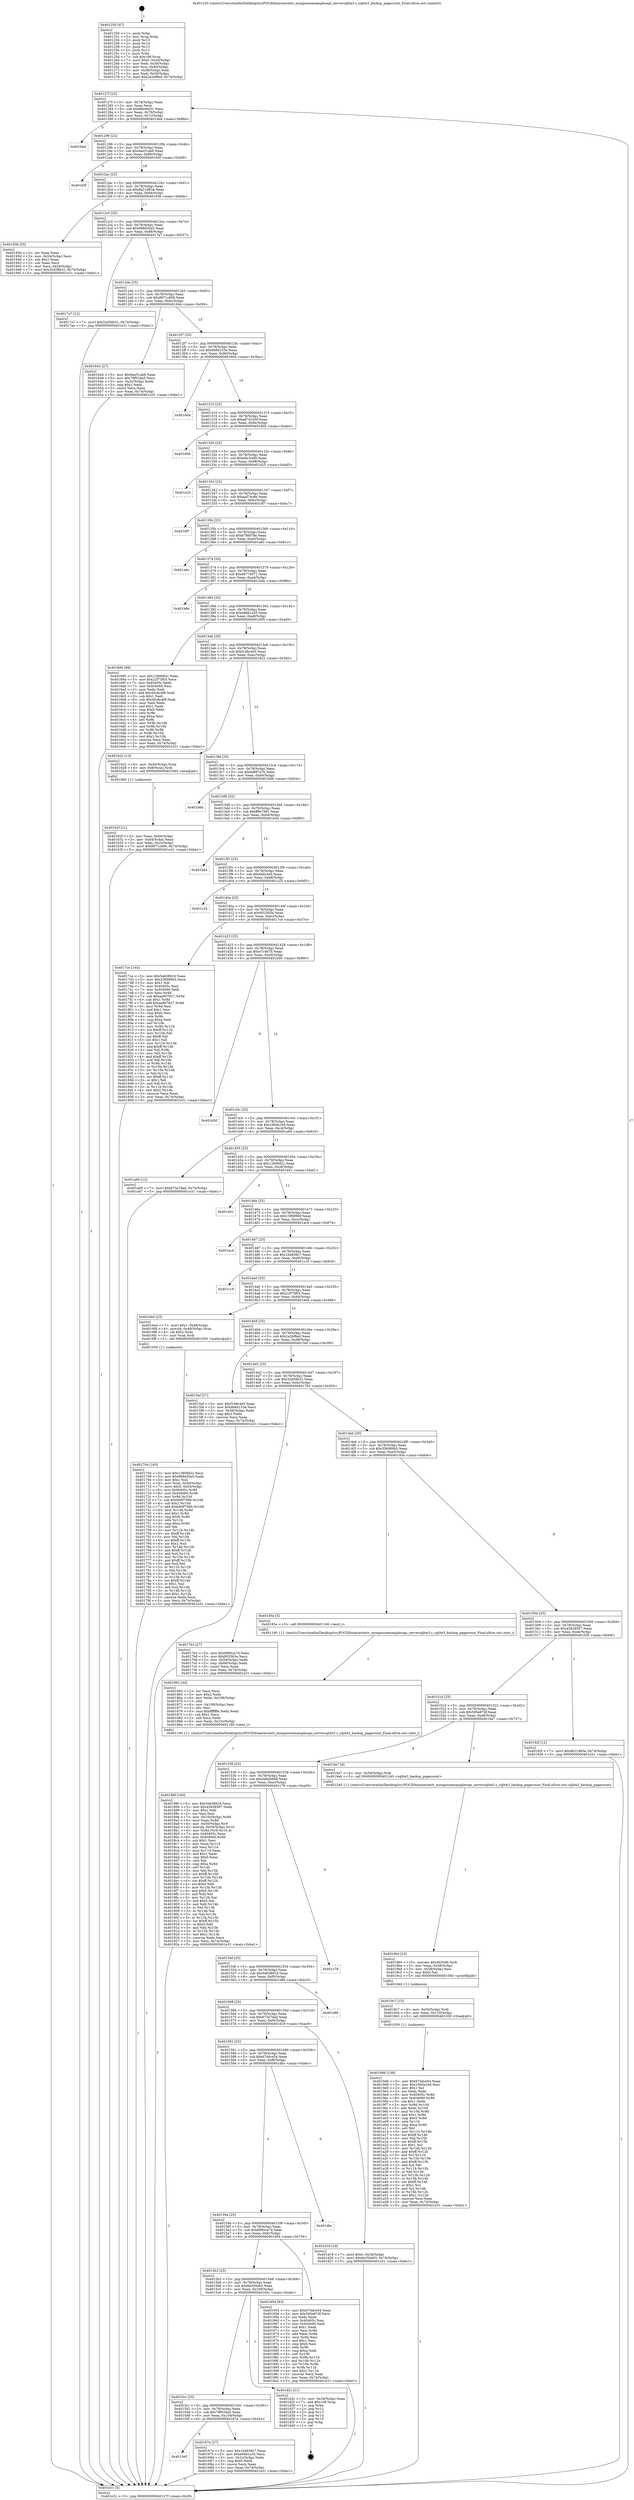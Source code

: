 digraph "0x401250" {
  label = "0x401250 (/mnt/c/Users/mathe/Desktop/tcc/POCII/binaries/extr_mongooseexamplesapi_serversqlite3.c_sqlite3_backup_pagecount_Final-ollvm.out::main(0))"
  labelloc = "t"
  node[shape=record]

  Entry [label="",width=0.3,height=0.3,shape=circle,fillcolor=black,style=filled]
  "0x40127f" [label="{
     0x40127f [23]\l
     | [instrs]\l
     &nbsp;&nbsp;0x40127f \<+3\>: mov -0x74(%rbp),%eax\l
     &nbsp;&nbsp;0x401282 \<+2\>: mov %eax,%ecx\l
     &nbsp;&nbsp;0x401284 \<+6\>: sub $0x86e9ef31,%ecx\l
     &nbsp;&nbsp;0x40128a \<+3\>: mov %eax,-0x78(%rbp)\l
     &nbsp;&nbsp;0x40128d \<+3\>: mov %ecx,-0x7c(%rbp)\l
     &nbsp;&nbsp;0x401290 \<+6\>: je 0000000000401bbd \<main+0x96d\>\l
  }"]
  "0x401bbd" [label="{
     0x401bbd\l
  }", style=dashed]
  "0x401296" [label="{
     0x401296 [22]\l
     | [instrs]\l
     &nbsp;&nbsp;0x401296 \<+5\>: jmp 000000000040129b \<main+0x4b\>\l
     &nbsp;&nbsp;0x40129b \<+3\>: mov -0x78(%rbp),%eax\l
     &nbsp;&nbsp;0x40129e \<+5\>: sub $0x8ae51ab6,%eax\l
     &nbsp;&nbsp;0x4012a3 \<+3\>: mov %eax,-0x80(%rbp)\l
     &nbsp;&nbsp;0x4012a6 \<+6\>: je 000000000040165f \<main+0x40f\>\l
  }"]
  Exit [label="",width=0.3,height=0.3,shape=circle,fillcolor=black,style=filled,peripheries=2]
  "0x40165f" [label="{
     0x40165f\l
  }", style=dashed]
  "0x4012ac" [label="{
     0x4012ac [25]\l
     | [instrs]\l
     &nbsp;&nbsp;0x4012ac \<+5\>: jmp 00000000004012b1 \<main+0x61\>\l
     &nbsp;&nbsp;0x4012b1 \<+3\>: mov -0x78(%rbp),%eax\l
     &nbsp;&nbsp;0x4012b4 \<+5\>: sub $0x8b21883a,%eax\l
     &nbsp;&nbsp;0x4012b9 \<+6\>: mov %eax,-0x84(%rbp)\l
     &nbsp;&nbsp;0x4012bf \<+6\>: je 000000000040193b \<main+0x6eb\>\l
  }"]
  "0x4019d6" [label="{
     0x4019d6 [138]\l
     | [instrs]\l
     &nbsp;&nbsp;0x4019d6 \<+5\>: mov $0x67ddce54,%eax\l
     &nbsp;&nbsp;0x4019db \<+5\>: mov $0x10b0a1b9,%esi\l
     &nbsp;&nbsp;0x4019e0 \<+2\>: mov $0x1,%cl\l
     &nbsp;&nbsp;0x4019e2 \<+2\>: xor %edx,%edx\l
     &nbsp;&nbsp;0x4019e4 \<+8\>: mov 0x40405c,%r8d\l
     &nbsp;&nbsp;0x4019ec \<+8\>: mov 0x404060,%r9d\l
     &nbsp;&nbsp;0x4019f4 \<+3\>: sub $0x1,%edx\l
     &nbsp;&nbsp;0x4019f7 \<+3\>: mov %r8d,%r10d\l
     &nbsp;&nbsp;0x4019fa \<+3\>: add %edx,%r10d\l
     &nbsp;&nbsp;0x4019fd \<+4\>: imul %r10d,%r8d\l
     &nbsp;&nbsp;0x401a01 \<+4\>: and $0x1,%r8d\l
     &nbsp;&nbsp;0x401a05 \<+4\>: cmp $0x0,%r8d\l
     &nbsp;&nbsp;0x401a09 \<+4\>: sete %r11b\l
     &nbsp;&nbsp;0x401a0d \<+4\>: cmp $0xa,%r9d\l
     &nbsp;&nbsp;0x401a11 \<+3\>: setl %bl\l
     &nbsp;&nbsp;0x401a14 \<+3\>: mov %r11b,%r14b\l
     &nbsp;&nbsp;0x401a17 \<+4\>: xor $0xff,%r14b\l
     &nbsp;&nbsp;0x401a1b \<+3\>: mov %bl,%r15b\l
     &nbsp;&nbsp;0x401a1e \<+4\>: xor $0xff,%r15b\l
     &nbsp;&nbsp;0x401a22 \<+3\>: xor $0x1,%cl\l
     &nbsp;&nbsp;0x401a25 \<+3\>: mov %r14b,%r12b\l
     &nbsp;&nbsp;0x401a28 \<+4\>: and $0xff,%r12b\l
     &nbsp;&nbsp;0x401a2c \<+3\>: and %cl,%r11b\l
     &nbsp;&nbsp;0x401a2f \<+3\>: mov %r15b,%r13b\l
     &nbsp;&nbsp;0x401a32 \<+4\>: and $0xff,%r13b\l
     &nbsp;&nbsp;0x401a36 \<+2\>: and %cl,%bl\l
     &nbsp;&nbsp;0x401a38 \<+3\>: or %r11b,%r12b\l
     &nbsp;&nbsp;0x401a3b \<+3\>: or %bl,%r13b\l
     &nbsp;&nbsp;0x401a3e \<+3\>: xor %r13b,%r12b\l
     &nbsp;&nbsp;0x401a41 \<+3\>: or %r15b,%r14b\l
     &nbsp;&nbsp;0x401a44 \<+4\>: xor $0xff,%r14b\l
     &nbsp;&nbsp;0x401a48 \<+3\>: or $0x1,%cl\l
     &nbsp;&nbsp;0x401a4b \<+3\>: and %cl,%r14b\l
     &nbsp;&nbsp;0x401a4e \<+3\>: or %r14b,%r12b\l
     &nbsp;&nbsp;0x401a51 \<+4\>: test $0x1,%r12b\l
     &nbsp;&nbsp;0x401a55 \<+3\>: cmovne %esi,%eax\l
     &nbsp;&nbsp;0x401a58 \<+3\>: mov %eax,-0x74(%rbp)\l
     &nbsp;&nbsp;0x401a5b \<+5\>: jmp 0000000000401e31 \<main+0xbe1\>\l
  }"]
  "0x40193b" [label="{
     0x40193b [25]\l
     | [instrs]\l
     &nbsp;&nbsp;0x40193b \<+2\>: xor %eax,%eax\l
     &nbsp;&nbsp;0x40193d \<+3\>: mov -0x54(%rbp),%ecx\l
     &nbsp;&nbsp;0x401940 \<+3\>: sub $0x1,%eax\l
     &nbsp;&nbsp;0x401943 \<+2\>: sub %eax,%ecx\l
     &nbsp;&nbsp;0x401945 \<+3\>: mov %ecx,-0x54(%rbp)\l
     &nbsp;&nbsp;0x401948 \<+7\>: movl $0x32d58b31,-0x74(%rbp)\l
     &nbsp;&nbsp;0x40194f \<+5\>: jmp 0000000000401e31 \<main+0xbe1\>\l
  }"]
  "0x4012c5" [label="{
     0x4012c5 [25]\l
     | [instrs]\l
     &nbsp;&nbsp;0x4012c5 \<+5\>: jmp 00000000004012ca \<main+0x7a\>\l
     &nbsp;&nbsp;0x4012ca \<+3\>: mov -0x78(%rbp),%eax\l
     &nbsp;&nbsp;0x4012cd \<+5\>: sub $0x968d30a5,%eax\l
     &nbsp;&nbsp;0x4012d2 \<+6\>: mov %eax,-0x88(%rbp)\l
     &nbsp;&nbsp;0x4012d8 \<+6\>: je 00000000004017a7 \<main+0x557\>\l
  }"]
  "0x4019c7" [label="{
     0x4019c7 [15]\l
     | [instrs]\l
     &nbsp;&nbsp;0x4019c7 \<+4\>: mov -0x50(%rbp),%rdi\l
     &nbsp;&nbsp;0x4019cb \<+6\>: mov %eax,-0x110(%rbp)\l
     &nbsp;&nbsp;0x4019d1 \<+5\>: call 0000000000401030 \<free@plt\>\l
     | [calls]\l
     &nbsp;&nbsp;0x401030 \{1\} (unknown)\l
  }"]
  "0x4017a7" [label="{
     0x4017a7 [12]\l
     | [instrs]\l
     &nbsp;&nbsp;0x4017a7 \<+7\>: movl $0x32d58b31,-0x74(%rbp)\l
     &nbsp;&nbsp;0x4017ae \<+5\>: jmp 0000000000401e31 \<main+0xbe1\>\l
  }"]
  "0x4012de" [label="{
     0x4012de [25]\l
     | [instrs]\l
     &nbsp;&nbsp;0x4012de \<+5\>: jmp 00000000004012e3 \<main+0x93\>\l
     &nbsp;&nbsp;0x4012e3 \<+3\>: mov -0x78(%rbp),%eax\l
     &nbsp;&nbsp;0x4012e6 \<+5\>: sub $0x9971c606,%eax\l
     &nbsp;&nbsp;0x4012eb \<+6\>: mov %eax,-0x8c(%rbp)\l
     &nbsp;&nbsp;0x4012f1 \<+6\>: je 0000000000401644 \<main+0x3f4\>\l
  }"]
  "0x4019b0" [label="{
     0x4019b0 [23]\l
     | [instrs]\l
     &nbsp;&nbsp;0x4019b0 \<+10\>: movabs $0x4020d6,%rdi\l
     &nbsp;&nbsp;0x4019ba \<+3\>: mov %eax,-0x58(%rbp)\l
     &nbsp;&nbsp;0x4019bd \<+3\>: mov -0x58(%rbp),%esi\l
     &nbsp;&nbsp;0x4019c0 \<+2\>: mov $0x0,%al\l
     &nbsp;&nbsp;0x4019c2 \<+5\>: call 0000000000401040 \<printf@plt\>\l
     | [calls]\l
     &nbsp;&nbsp;0x401040 \{1\} (unknown)\l
  }"]
  "0x401644" [label="{
     0x401644 [27]\l
     | [instrs]\l
     &nbsp;&nbsp;0x401644 \<+5\>: mov $0x8ae51ab6,%eax\l
     &nbsp;&nbsp;0x401649 \<+5\>: mov $0x78f034a5,%ecx\l
     &nbsp;&nbsp;0x40164e \<+3\>: mov -0x2c(%rbp),%edx\l
     &nbsp;&nbsp;0x401651 \<+3\>: cmp $0x1,%edx\l
     &nbsp;&nbsp;0x401654 \<+3\>: cmovl %ecx,%eax\l
     &nbsp;&nbsp;0x401657 \<+3\>: mov %eax,-0x74(%rbp)\l
     &nbsp;&nbsp;0x40165a \<+5\>: jmp 0000000000401e31 \<main+0xbe1\>\l
  }"]
  "0x4012f7" [label="{
     0x4012f7 [25]\l
     | [instrs]\l
     &nbsp;&nbsp;0x4012f7 \<+5\>: jmp 00000000004012fc \<main+0xac\>\l
     &nbsp;&nbsp;0x4012fc \<+3\>: mov -0x78(%rbp),%eax\l
     &nbsp;&nbsp;0x4012ff \<+5\>: sub $0x9b6d153e,%eax\l
     &nbsp;&nbsp;0x401304 \<+6\>: mov %eax,-0x90(%rbp)\l
     &nbsp;&nbsp;0x40130a \<+6\>: je 000000000040160a \<main+0x3ba\>\l
  }"]
  "0x40188f" [label="{
     0x40188f [160]\l
     | [instrs]\l
     &nbsp;&nbsp;0x40188f \<+5\>: mov $0x5e638916,%ecx\l
     &nbsp;&nbsp;0x401894 \<+5\>: mov $0x45828597,%edx\l
     &nbsp;&nbsp;0x401899 \<+3\>: mov $0x1,%dil\l
     &nbsp;&nbsp;0x40189c \<+2\>: xor %esi,%esi\l
     &nbsp;&nbsp;0x40189e \<+7\>: mov -0x10c(%rbp),%r8d\l
     &nbsp;&nbsp;0x4018a5 \<+4\>: imul %eax,%r8d\l
     &nbsp;&nbsp;0x4018a9 \<+4\>: mov -0x50(%rbp),%r9\l
     &nbsp;&nbsp;0x4018ad \<+4\>: movslq -0x54(%rbp),%r10\l
     &nbsp;&nbsp;0x4018b1 \<+4\>: mov %r8d,(%r9,%r10,4)\l
     &nbsp;&nbsp;0x4018b5 \<+7\>: mov 0x40405c,%eax\l
     &nbsp;&nbsp;0x4018bc \<+8\>: mov 0x404060,%r8d\l
     &nbsp;&nbsp;0x4018c4 \<+3\>: sub $0x1,%esi\l
     &nbsp;&nbsp;0x4018c7 \<+3\>: mov %eax,%r11d\l
     &nbsp;&nbsp;0x4018ca \<+3\>: add %esi,%r11d\l
     &nbsp;&nbsp;0x4018cd \<+4\>: imul %r11d,%eax\l
     &nbsp;&nbsp;0x4018d1 \<+3\>: and $0x1,%eax\l
     &nbsp;&nbsp;0x4018d4 \<+3\>: cmp $0x0,%eax\l
     &nbsp;&nbsp;0x4018d7 \<+3\>: sete %bl\l
     &nbsp;&nbsp;0x4018da \<+4\>: cmp $0xa,%r8d\l
     &nbsp;&nbsp;0x4018de \<+4\>: setl %r14b\l
     &nbsp;&nbsp;0x4018e2 \<+3\>: mov %bl,%r15b\l
     &nbsp;&nbsp;0x4018e5 \<+4\>: xor $0xff,%r15b\l
     &nbsp;&nbsp;0x4018e9 \<+3\>: mov %r14b,%r12b\l
     &nbsp;&nbsp;0x4018ec \<+4\>: xor $0xff,%r12b\l
     &nbsp;&nbsp;0x4018f0 \<+4\>: xor $0x0,%dil\l
     &nbsp;&nbsp;0x4018f4 \<+3\>: mov %r15b,%r13b\l
     &nbsp;&nbsp;0x4018f7 \<+4\>: and $0x0,%r13b\l
     &nbsp;&nbsp;0x4018fb \<+3\>: and %dil,%bl\l
     &nbsp;&nbsp;0x4018fe \<+3\>: mov %r12b,%al\l
     &nbsp;&nbsp;0x401901 \<+2\>: and $0x0,%al\l
     &nbsp;&nbsp;0x401903 \<+3\>: and %dil,%r14b\l
     &nbsp;&nbsp;0x401906 \<+3\>: or %bl,%r13b\l
     &nbsp;&nbsp;0x401909 \<+3\>: or %r14b,%al\l
     &nbsp;&nbsp;0x40190c \<+3\>: xor %al,%r13b\l
     &nbsp;&nbsp;0x40190f \<+3\>: or %r12b,%r15b\l
     &nbsp;&nbsp;0x401912 \<+4\>: xor $0xff,%r15b\l
     &nbsp;&nbsp;0x401916 \<+4\>: or $0x0,%dil\l
     &nbsp;&nbsp;0x40191a \<+3\>: and %dil,%r15b\l
     &nbsp;&nbsp;0x40191d \<+3\>: or %r15b,%r13b\l
     &nbsp;&nbsp;0x401920 \<+4\>: test $0x1,%r13b\l
     &nbsp;&nbsp;0x401924 \<+3\>: cmovne %edx,%ecx\l
     &nbsp;&nbsp;0x401927 \<+3\>: mov %ecx,-0x74(%rbp)\l
     &nbsp;&nbsp;0x40192a \<+5\>: jmp 0000000000401e31 \<main+0xbe1\>\l
  }"]
  "0x40160a" [label="{
     0x40160a\l
  }", style=dashed]
  "0x401310" [label="{
     0x401310 [25]\l
     | [instrs]\l
     &nbsp;&nbsp;0x401310 \<+5\>: jmp 0000000000401315 \<main+0xc5\>\l
     &nbsp;&nbsp;0x401315 \<+3\>: mov -0x78(%rbp),%eax\l
     &nbsp;&nbsp;0x401318 \<+5\>: sub $0xa67d1b0f,%eax\l
     &nbsp;&nbsp;0x40131d \<+6\>: mov %eax,-0x94(%rbp)\l
     &nbsp;&nbsp;0x401323 \<+6\>: je 0000000000401d0d \<main+0xabd\>\l
  }"]
  "0x401863" [label="{
     0x401863 [44]\l
     | [instrs]\l
     &nbsp;&nbsp;0x401863 \<+2\>: xor %ecx,%ecx\l
     &nbsp;&nbsp;0x401865 \<+5\>: mov $0x2,%edx\l
     &nbsp;&nbsp;0x40186a \<+6\>: mov %edx,-0x108(%rbp)\l
     &nbsp;&nbsp;0x401870 \<+1\>: cltd\l
     &nbsp;&nbsp;0x401871 \<+6\>: mov -0x108(%rbp),%esi\l
     &nbsp;&nbsp;0x401877 \<+2\>: idiv %esi\l
     &nbsp;&nbsp;0x401879 \<+6\>: imul $0xfffffffe,%edx,%edx\l
     &nbsp;&nbsp;0x40187f \<+3\>: sub $0x1,%ecx\l
     &nbsp;&nbsp;0x401882 \<+2\>: sub %ecx,%edx\l
     &nbsp;&nbsp;0x401884 \<+6\>: mov %edx,-0x10c(%rbp)\l
     &nbsp;&nbsp;0x40188a \<+5\>: call 0000000000401160 \<next_i\>\l
     | [calls]\l
     &nbsp;&nbsp;0x401160 \{1\} (/mnt/c/Users/mathe/Desktop/tcc/POCII/binaries/extr_mongooseexamplesapi_serversqlite3.c_sqlite3_backup_pagecount_Final-ollvm.out::next_i)\l
  }"]
  "0x401d0d" [label="{
     0x401d0d\l
  }", style=dashed]
  "0x401329" [label="{
     0x401329 [25]\l
     | [instrs]\l
     &nbsp;&nbsp;0x401329 \<+5\>: jmp 000000000040132e \<main+0xde\>\l
     &nbsp;&nbsp;0x40132e \<+3\>: mov -0x78(%rbp),%eax\l
     &nbsp;&nbsp;0x401331 \<+5\>: sub $0xa9c3cef6,%eax\l
     &nbsp;&nbsp;0x401336 \<+6\>: mov %eax,-0x98(%rbp)\l
     &nbsp;&nbsp;0x40133c \<+6\>: je 0000000000401e25 \<main+0xbd5\>\l
  }"]
  "0x401704" [label="{
     0x401704 [163]\l
     | [instrs]\l
     &nbsp;&nbsp;0x401704 \<+5\>: mov $0x1280682c,%ecx\l
     &nbsp;&nbsp;0x401709 \<+5\>: mov $0x968d30a5,%edx\l
     &nbsp;&nbsp;0x40170e \<+3\>: mov $0x1,%sil\l
     &nbsp;&nbsp;0x401711 \<+4\>: mov %rax,-0x50(%rbp)\l
     &nbsp;&nbsp;0x401715 \<+7\>: movl $0x0,-0x54(%rbp)\l
     &nbsp;&nbsp;0x40171c \<+8\>: mov 0x40405c,%r8d\l
     &nbsp;&nbsp;0x401724 \<+8\>: mov 0x404060,%r9d\l
     &nbsp;&nbsp;0x40172c \<+3\>: mov %r8d,%r10d\l
     &nbsp;&nbsp;0x40172f \<+7\>: sub $0xb80f7589,%r10d\l
     &nbsp;&nbsp;0x401736 \<+4\>: sub $0x1,%r10d\l
     &nbsp;&nbsp;0x40173a \<+7\>: add $0xb80f7589,%r10d\l
     &nbsp;&nbsp;0x401741 \<+4\>: imul %r10d,%r8d\l
     &nbsp;&nbsp;0x401745 \<+4\>: and $0x1,%r8d\l
     &nbsp;&nbsp;0x401749 \<+4\>: cmp $0x0,%r8d\l
     &nbsp;&nbsp;0x40174d \<+4\>: sete %r11b\l
     &nbsp;&nbsp;0x401751 \<+4\>: cmp $0xa,%r9d\l
     &nbsp;&nbsp;0x401755 \<+3\>: setl %bl\l
     &nbsp;&nbsp;0x401758 \<+3\>: mov %r11b,%r14b\l
     &nbsp;&nbsp;0x40175b \<+4\>: xor $0xff,%r14b\l
     &nbsp;&nbsp;0x40175f \<+3\>: mov %bl,%r15b\l
     &nbsp;&nbsp;0x401762 \<+4\>: xor $0xff,%r15b\l
     &nbsp;&nbsp;0x401766 \<+4\>: xor $0x1,%sil\l
     &nbsp;&nbsp;0x40176a \<+3\>: mov %r14b,%r12b\l
     &nbsp;&nbsp;0x40176d \<+4\>: and $0xff,%r12b\l
     &nbsp;&nbsp;0x401771 \<+3\>: and %sil,%r11b\l
     &nbsp;&nbsp;0x401774 \<+3\>: mov %r15b,%r13b\l
     &nbsp;&nbsp;0x401777 \<+4\>: and $0xff,%r13b\l
     &nbsp;&nbsp;0x40177b \<+3\>: and %sil,%bl\l
     &nbsp;&nbsp;0x40177e \<+3\>: or %r11b,%r12b\l
     &nbsp;&nbsp;0x401781 \<+3\>: or %bl,%r13b\l
     &nbsp;&nbsp;0x401784 \<+3\>: xor %r13b,%r12b\l
     &nbsp;&nbsp;0x401787 \<+3\>: or %r15b,%r14b\l
     &nbsp;&nbsp;0x40178a \<+4\>: xor $0xff,%r14b\l
     &nbsp;&nbsp;0x40178e \<+4\>: or $0x1,%sil\l
     &nbsp;&nbsp;0x401792 \<+3\>: and %sil,%r14b\l
     &nbsp;&nbsp;0x401795 \<+3\>: or %r14b,%r12b\l
     &nbsp;&nbsp;0x401798 \<+4\>: test $0x1,%r12b\l
     &nbsp;&nbsp;0x40179c \<+3\>: cmovne %edx,%ecx\l
     &nbsp;&nbsp;0x40179f \<+3\>: mov %ecx,-0x74(%rbp)\l
     &nbsp;&nbsp;0x4017a2 \<+5\>: jmp 0000000000401e31 \<main+0xbe1\>\l
  }"]
  "0x401e25" [label="{
     0x401e25\l
  }", style=dashed]
  "0x401342" [label="{
     0x401342 [25]\l
     | [instrs]\l
     &nbsp;&nbsp;0x401342 \<+5\>: jmp 0000000000401347 \<main+0xf7\>\l
     &nbsp;&nbsp;0x401347 \<+3\>: mov -0x78(%rbp),%eax\l
     &nbsp;&nbsp;0x40134a \<+5\>: sub $0xaaf74c8e,%eax\l
     &nbsp;&nbsp;0x40134f \<+6\>: mov %eax,-0x9c(%rbp)\l
     &nbsp;&nbsp;0x401355 \<+6\>: je 0000000000401df7 \<main+0xba7\>\l
  }"]
  "0x4015e5" [label="{
     0x4015e5\l
  }", style=dashed]
  "0x401df7" [label="{
     0x401df7\l
  }", style=dashed]
  "0x40135b" [label="{
     0x40135b [25]\l
     | [instrs]\l
     &nbsp;&nbsp;0x40135b \<+5\>: jmp 0000000000401360 \<main+0x110\>\l
     &nbsp;&nbsp;0x401360 \<+3\>: mov -0x78(%rbp),%eax\l
     &nbsp;&nbsp;0x401363 \<+5\>: sub $0xb786f78e,%eax\l
     &nbsp;&nbsp;0x401368 \<+6\>: mov %eax,-0xa0(%rbp)\l
     &nbsp;&nbsp;0x40136e \<+6\>: je 0000000000401a6c \<main+0x81c\>\l
  }"]
  "0x40167a" [label="{
     0x40167a [27]\l
     | [instrs]\l
     &nbsp;&nbsp;0x40167a \<+5\>: mov $0x1b4839c7,%eax\l
     &nbsp;&nbsp;0x40167f \<+5\>: mov $0xe9d61a35,%ecx\l
     &nbsp;&nbsp;0x401684 \<+3\>: mov -0x2c(%rbp),%edx\l
     &nbsp;&nbsp;0x401687 \<+3\>: cmp $0x0,%edx\l
     &nbsp;&nbsp;0x40168a \<+3\>: cmove %ecx,%eax\l
     &nbsp;&nbsp;0x40168d \<+3\>: mov %eax,-0x74(%rbp)\l
     &nbsp;&nbsp;0x401690 \<+5\>: jmp 0000000000401e31 \<main+0xbe1\>\l
  }"]
  "0x401a6c" [label="{
     0x401a6c\l
  }", style=dashed]
  "0x401374" [label="{
     0x401374 [25]\l
     | [instrs]\l
     &nbsp;&nbsp;0x401374 \<+5\>: jmp 0000000000401379 \<main+0x129\>\l
     &nbsp;&nbsp;0x401379 \<+3\>: mov -0x78(%rbp),%eax\l
     &nbsp;&nbsp;0x40137c \<+5\>: sub $0xd6774071,%eax\l
     &nbsp;&nbsp;0x401381 \<+6\>: mov %eax,-0xa4(%rbp)\l
     &nbsp;&nbsp;0x401387 \<+6\>: je 0000000000401bde \<main+0x98e\>\l
  }"]
  "0x4015cc" [label="{
     0x4015cc [25]\l
     | [instrs]\l
     &nbsp;&nbsp;0x4015cc \<+5\>: jmp 00000000004015d1 \<main+0x381\>\l
     &nbsp;&nbsp;0x4015d1 \<+3\>: mov -0x78(%rbp),%eax\l
     &nbsp;&nbsp;0x4015d4 \<+5\>: sub $0x78f034a5,%eax\l
     &nbsp;&nbsp;0x4015d9 \<+6\>: mov %eax,-0x104(%rbp)\l
     &nbsp;&nbsp;0x4015df \<+6\>: je 000000000040167a \<main+0x42a\>\l
  }"]
  "0x401bde" [label="{
     0x401bde\l
  }", style=dashed]
  "0x40138d" [label="{
     0x40138d [25]\l
     | [instrs]\l
     &nbsp;&nbsp;0x40138d \<+5\>: jmp 0000000000401392 \<main+0x142\>\l
     &nbsp;&nbsp;0x401392 \<+3\>: mov -0x78(%rbp),%eax\l
     &nbsp;&nbsp;0x401395 \<+5\>: sub $0xe9d61a35,%eax\l
     &nbsp;&nbsp;0x40139a \<+6\>: mov %eax,-0xa8(%rbp)\l
     &nbsp;&nbsp;0x4013a0 \<+6\>: je 0000000000401695 \<main+0x445\>\l
  }"]
  "0x401d2c" [label="{
     0x401d2c [21]\l
     | [instrs]\l
     &nbsp;&nbsp;0x401d2c \<+3\>: mov -0x34(%rbp),%eax\l
     &nbsp;&nbsp;0x401d2f \<+7\>: add $0x108,%rsp\l
     &nbsp;&nbsp;0x401d36 \<+1\>: pop %rbx\l
     &nbsp;&nbsp;0x401d37 \<+2\>: pop %r12\l
     &nbsp;&nbsp;0x401d39 \<+2\>: pop %r13\l
     &nbsp;&nbsp;0x401d3b \<+2\>: pop %r14\l
     &nbsp;&nbsp;0x401d3d \<+2\>: pop %r15\l
     &nbsp;&nbsp;0x401d3f \<+1\>: pop %rbp\l
     &nbsp;&nbsp;0x401d40 \<+1\>: ret\l
  }"]
  "0x401695" [label="{
     0x401695 [88]\l
     | [instrs]\l
     &nbsp;&nbsp;0x401695 \<+5\>: mov $0x1280682c,%eax\l
     &nbsp;&nbsp;0x40169a \<+5\>: mov $0x22f75f03,%ecx\l
     &nbsp;&nbsp;0x40169f \<+7\>: mov 0x40405c,%edx\l
     &nbsp;&nbsp;0x4016a6 \<+7\>: mov 0x404060,%esi\l
     &nbsp;&nbsp;0x4016ad \<+2\>: mov %edx,%edi\l
     &nbsp;&nbsp;0x4016af \<+6\>: add $0x45c8c4f9,%edi\l
     &nbsp;&nbsp;0x4016b5 \<+3\>: sub $0x1,%edi\l
     &nbsp;&nbsp;0x4016b8 \<+6\>: sub $0x45c8c4f9,%edi\l
     &nbsp;&nbsp;0x4016be \<+3\>: imul %edi,%edx\l
     &nbsp;&nbsp;0x4016c1 \<+3\>: and $0x1,%edx\l
     &nbsp;&nbsp;0x4016c4 \<+3\>: cmp $0x0,%edx\l
     &nbsp;&nbsp;0x4016c7 \<+4\>: sete %r8b\l
     &nbsp;&nbsp;0x4016cb \<+3\>: cmp $0xa,%esi\l
     &nbsp;&nbsp;0x4016ce \<+4\>: setl %r9b\l
     &nbsp;&nbsp;0x4016d2 \<+3\>: mov %r8b,%r10b\l
     &nbsp;&nbsp;0x4016d5 \<+3\>: and %r9b,%r10b\l
     &nbsp;&nbsp;0x4016d8 \<+3\>: xor %r9b,%r8b\l
     &nbsp;&nbsp;0x4016db \<+3\>: or %r8b,%r10b\l
     &nbsp;&nbsp;0x4016de \<+4\>: test $0x1,%r10b\l
     &nbsp;&nbsp;0x4016e2 \<+3\>: cmovne %ecx,%eax\l
     &nbsp;&nbsp;0x4016e5 \<+3\>: mov %eax,-0x74(%rbp)\l
     &nbsp;&nbsp;0x4016e8 \<+5\>: jmp 0000000000401e31 \<main+0xbe1\>\l
  }"]
  "0x4013a6" [label="{
     0x4013a6 [25]\l
     | [instrs]\l
     &nbsp;&nbsp;0x4013a6 \<+5\>: jmp 00000000004013ab \<main+0x15b\>\l
     &nbsp;&nbsp;0x4013ab \<+3\>: mov -0x78(%rbp),%eax\l
     &nbsp;&nbsp;0x4013ae \<+5\>: sub $0xf148c4e5,%eax\l
     &nbsp;&nbsp;0x4013b3 \<+6\>: mov %eax,-0xac(%rbp)\l
     &nbsp;&nbsp;0x4013b9 \<+6\>: je 0000000000401622 \<main+0x3d2\>\l
  }"]
  "0x4015b3" [label="{
     0x4015b3 [25]\l
     | [instrs]\l
     &nbsp;&nbsp;0x4015b3 \<+5\>: jmp 00000000004015b8 \<main+0x368\>\l
     &nbsp;&nbsp;0x4015b8 \<+3\>: mov -0x78(%rbp),%eax\l
     &nbsp;&nbsp;0x4015bb \<+5\>: sub $0x6e350e63,%eax\l
     &nbsp;&nbsp;0x4015c0 \<+6\>: mov %eax,-0x100(%rbp)\l
     &nbsp;&nbsp;0x4015c6 \<+6\>: je 0000000000401d2c \<main+0xadc\>\l
  }"]
  "0x401622" [label="{
     0x401622 [13]\l
     | [instrs]\l
     &nbsp;&nbsp;0x401622 \<+4\>: mov -0x40(%rbp),%rax\l
     &nbsp;&nbsp;0x401626 \<+4\>: mov 0x8(%rax),%rdi\l
     &nbsp;&nbsp;0x40162a \<+5\>: call 0000000000401060 \<atoi@plt\>\l
     | [calls]\l
     &nbsp;&nbsp;0x401060 \{1\} (unknown)\l
  }"]
  "0x4013bf" [label="{
     0x4013bf [25]\l
     | [instrs]\l
     &nbsp;&nbsp;0x4013bf \<+5\>: jmp 00000000004013c4 \<main+0x174\>\l
     &nbsp;&nbsp;0x4013c4 \<+3\>: mov -0x78(%rbp),%eax\l
     &nbsp;&nbsp;0x4013c7 \<+5\>: sub $0xfa887a7b,%eax\l
     &nbsp;&nbsp;0x4013cc \<+6\>: mov %eax,-0xb0(%rbp)\l
     &nbsp;&nbsp;0x4013d2 \<+6\>: je 0000000000401b6b \<main+0x91b\>\l
  }"]
  "0x401954" [label="{
     0x401954 [83]\l
     | [instrs]\l
     &nbsp;&nbsp;0x401954 \<+5\>: mov $0x67ddce54,%eax\l
     &nbsp;&nbsp;0x401959 \<+5\>: mov $0x595e87df,%ecx\l
     &nbsp;&nbsp;0x40195e \<+2\>: xor %edx,%edx\l
     &nbsp;&nbsp;0x401960 \<+7\>: mov 0x40405c,%esi\l
     &nbsp;&nbsp;0x401967 \<+7\>: mov 0x404060,%edi\l
     &nbsp;&nbsp;0x40196e \<+3\>: sub $0x1,%edx\l
     &nbsp;&nbsp;0x401971 \<+3\>: mov %esi,%r8d\l
     &nbsp;&nbsp;0x401974 \<+3\>: add %edx,%r8d\l
     &nbsp;&nbsp;0x401977 \<+4\>: imul %r8d,%esi\l
     &nbsp;&nbsp;0x40197b \<+3\>: and $0x1,%esi\l
     &nbsp;&nbsp;0x40197e \<+3\>: cmp $0x0,%esi\l
     &nbsp;&nbsp;0x401981 \<+4\>: sete %r9b\l
     &nbsp;&nbsp;0x401985 \<+3\>: cmp $0xa,%edi\l
     &nbsp;&nbsp;0x401988 \<+4\>: setl %r10b\l
     &nbsp;&nbsp;0x40198c \<+3\>: mov %r9b,%r11b\l
     &nbsp;&nbsp;0x40198f \<+3\>: and %r10b,%r11b\l
     &nbsp;&nbsp;0x401992 \<+3\>: xor %r10b,%r9b\l
     &nbsp;&nbsp;0x401995 \<+3\>: or %r9b,%r11b\l
     &nbsp;&nbsp;0x401998 \<+4\>: test $0x1,%r11b\l
     &nbsp;&nbsp;0x40199c \<+3\>: cmovne %ecx,%eax\l
     &nbsp;&nbsp;0x40199f \<+3\>: mov %eax,-0x74(%rbp)\l
     &nbsp;&nbsp;0x4019a2 \<+5\>: jmp 0000000000401e31 \<main+0xbe1\>\l
  }"]
  "0x401b6b" [label="{
     0x401b6b\l
  }", style=dashed]
  "0x4013d8" [label="{
     0x4013d8 [25]\l
     | [instrs]\l
     &nbsp;&nbsp;0x4013d8 \<+5\>: jmp 00000000004013dd \<main+0x18d\>\l
     &nbsp;&nbsp;0x4013dd \<+3\>: mov -0x78(%rbp),%eax\l
     &nbsp;&nbsp;0x4013e0 \<+5\>: sub $0xff9e7991,%eax\l
     &nbsp;&nbsp;0x4013e5 \<+6\>: mov %eax,-0xb4(%rbp)\l
     &nbsp;&nbsp;0x4013eb \<+6\>: je 0000000000401b44 \<main+0x8f4\>\l
  }"]
  "0x40159a" [label="{
     0x40159a [25]\l
     | [instrs]\l
     &nbsp;&nbsp;0x40159a \<+5\>: jmp 000000000040159f \<main+0x34f\>\l
     &nbsp;&nbsp;0x40159f \<+3\>: mov -0x78(%rbp),%eax\l
     &nbsp;&nbsp;0x4015a2 \<+5\>: sub $0x6985ca7d,%eax\l
     &nbsp;&nbsp;0x4015a7 \<+6\>: mov %eax,-0xfc(%rbp)\l
     &nbsp;&nbsp;0x4015ad \<+6\>: je 0000000000401954 \<main+0x704\>\l
  }"]
  "0x401b44" [label="{
     0x401b44\l
  }", style=dashed]
  "0x4013f1" [label="{
     0x4013f1 [25]\l
     | [instrs]\l
     &nbsp;&nbsp;0x4013f1 \<+5\>: jmp 00000000004013f6 \<main+0x1a6\>\l
     &nbsp;&nbsp;0x4013f6 \<+3\>: mov -0x78(%rbp),%eax\l
     &nbsp;&nbsp;0x4013f9 \<+5\>: sub $0x6a6c4e0,%eax\l
     &nbsp;&nbsp;0x4013fe \<+6\>: mov %eax,-0xb8(%rbp)\l
     &nbsp;&nbsp;0x401404 \<+6\>: je 0000000000401c25 \<main+0x9d5\>\l
  }"]
  "0x401dbc" [label="{
     0x401dbc\l
  }", style=dashed]
  "0x401c25" [label="{
     0x401c25\l
  }", style=dashed]
  "0x40140a" [label="{
     0x40140a [25]\l
     | [instrs]\l
     &nbsp;&nbsp;0x40140a \<+5\>: jmp 000000000040140f \<main+0x1bf\>\l
     &nbsp;&nbsp;0x40140f \<+3\>: mov -0x78(%rbp),%eax\l
     &nbsp;&nbsp;0x401412 \<+5\>: sub $0x9525b3e,%eax\l
     &nbsp;&nbsp;0x401417 \<+6\>: mov %eax,-0xbc(%rbp)\l
     &nbsp;&nbsp;0x40141d \<+6\>: je 00000000004017ce \<main+0x57e\>\l
  }"]
  "0x401581" [label="{
     0x401581 [25]\l
     | [instrs]\l
     &nbsp;&nbsp;0x401581 \<+5\>: jmp 0000000000401586 \<main+0x336\>\l
     &nbsp;&nbsp;0x401586 \<+3\>: mov -0x78(%rbp),%eax\l
     &nbsp;&nbsp;0x401589 \<+5\>: sub $0x67ddce54,%eax\l
     &nbsp;&nbsp;0x40158e \<+6\>: mov %eax,-0xf8(%rbp)\l
     &nbsp;&nbsp;0x401594 \<+6\>: je 0000000000401dbc \<main+0xb6c\>\l
  }"]
  "0x4017ce" [label="{
     0x4017ce [144]\l
     | [instrs]\l
     &nbsp;&nbsp;0x4017ce \<+5\>: mov $0x5e638916,%eax\l
     &nbsp;&nbsp;0x4017d3 \<+5\>: mov $0x336989b5,%ecx\l
     &nbsp;&nbsp;0x4017d8 \<+2\>: mov $0x1,%dl\l
     &nbsp;&nbsp;0x4017da \<+7\>: mov 0x40405c,%esi\l
     &nbsp;&nbsp;0x4017e1 \<+7\>: mov 0x404060,%edi\l
     &nbsp;&nbsp;0x4017e8 \<+3\>: mov %esi,%r8d\l
     &nbsp;&nbsp;0x4017eb \<+7\>: sub $0xae807827,%r8d\l
     &nbsp;&nbsp;0x4017f2 \<+4\>: sub $0x1,%r8d\l
     &nbsp;&nbsp;0x4017f6 \<+7\>: add $0xae807827,%r8d\l
     &nbsp;&nbsp;0x4017fd \<+4\>: imul %r8d,%esi\l
     &nbsp;&nbsp;0x401801 \<+3\>: and $0x1,%esi\l
     &nbsp;&nbsp;0x401804 \<+3\>: cmp $0x0,%esi\l
     &nbsp;&nbsp;0x401807 \<+4\>: sete %r9b\l
     &nbsp;&nbsp;0x40180b \<+3\>: cmp $0xa,%edi\l
     &nbsp;&nbsp;0x40180e \<+4\>: setl %r10b\l
     &nbsp;&nbsp;0x401812 \<+3\>: mov %r9b,%r11b\l
     &nbsp;&nbsp;0x401815 \<+4\>: xor $0xff,%r11b\l
     &nbsp;&nbsp;0x401819 \<+3\>: mov %r10b,%bl\l
     &nbsp;&nbsp;0x40181c \<+3\>: xor $0xff,%bl\l
     &nbsp;&nbsp;0x40181f \<+3\>: xor $0x1,%dl\l
     &nbsp;&nbsp;0x401822 \<+3\>: mov %r11b,%r14b\l
     &nbsp;&nbsp;0x401825 \<+4\>: and $0xff,%r14b\l
     &nbsp;&nbsp;0x401829 \<+3\>: and %dl,%r9b\l
     &nbsp;&nbsp;0x40182c \<+3\>: mov %bl,%r15b\l
     &nbsp;&nbsp;0x40182f \<+4\>: and $0xff,%r15b\l
     &nbsp;&nbsp;0x401833 \<+3\>: and %dl,%r10b\l
     &nbsp;&nbsp;0x401836 \<+3\>: or %r9b,%r14b\l
     &nbsp;&nbsp;0x401839 \<+3\>: or %r10b,%r15b\l
     &nbsp;&nbsp;0x40183c \<+3\>: xor %r15b,%r14b\l
     &nbsp;&nbsp;0x40183f \<+3\>: or %bl,%r11b\l
     &nbsp;&nbsp;0x401842 \<+4\>: xor $0xff,%r11b\l
     &nbsp;&nbsp;0x401846 \<+3\>: or $0x1,%dl\l
     &nbsp;&nbsp;0x401849 \<+3\>: and %dl,%r11b\l
     &nbsp;&nbsp;0x40184c \<+3\>: or %r11b,%r14b\l
     &nbsp;&nbsp;0x40184f \<+4\>: test $0x1,%r14b\l
     &nbsp;&nbsp;0x401853 \<+3\>: cmovne %ecx,%eax\l
     &nbsp;&nbsp;0x401856 \<+3\>: mov %eax,-0x74(%rbp)\l
     &nbsp;&nbsp;0x401859 \<+5\>: jmp 0000000000401e31 \<main+0xbe1\>\l
  }"]
  "0x401423" [label="{
     0x401423 [25]\l
     | [instrs]\l
     &nbsp;&nbsp;0x401423 \<+5\>: jmp 0000000000401428 \<main+0x1d8\>\l
     &nbsp;&nbsp;0x401428 \<+3\>: mov -0x78(%rbp),%eax\l
     &nbsp;&nbsp;0x40142b \<+5\>: sub $0xe7c467b,%eax\l
     &nbsp;&nbsp;0x401430 \<+6\>: mov %eax,-0xc0(%rbp)\l
     &nbsp;&nbsp;0x401436 \<+6\>: je 0000000000401b50 \<main+0x900\>\l
  }"]
  "0x401d19" [label="{
     0x401d19 [19]\l
     | [instrs]\l
     &nbsp;&nbsp;0x401d19 \<+7\>: movl $0x0,-0x34(%rbp)\l
     &nbsp;&nbsp;0x401d20 \<+7\>: movl $0x6e350e63,-0x74(%rbp)\l
     &nbsp;&nbsp;0x401d27 \<+5\>: jmp 0000000000401e31 \<main+0xbe1\>\l
  }"]
  "0x401b50" [label="{
     0x401b50\l
  }", style=dashed]
  "0x40143c" [label="{
     0x40143c [25]\l
     | [instrs]\l
     &nbsp;&nbsp;0x40143c \<+5\>: jmp 0000000000401441 \<main+0x1f1\>\l
     &nbsp;&nbsp;0x401441 \<+3\>: mov -0x78(%rbp),%eax\l
     &nbsp;&nbsp;0x401444 \<+5\>: sub $0x10b0a1b9,%eax\l
     &nbsp;&nbsp;0x401449 \<+6\>: mov %eax,-0xc4(%rbp)\l
     &nbsp;&nbsp;0x40144f \<+6\>: je 0000000000401a60 \<main+0x810\>\l
  }"]
  "0x401568" [label="{
     0x401568 [25]\l
     | [instrs]\l
     &nbsp;&nbsp;0x401568 \<+5\>: jmp 000000000040156d \<main+0x31d\>\l
     &nbsp;&nbsp;0x40156d \<+3\>: mov -0x78(%rbp),%eax\l
     &nbsp;&nbsp;0x401570 \<+5\>: sub $0x673a7dad,%eax\l
     &nbsp;&nbsp;0x401575 \<+6\>: mov %eax,-0xf4(%rbp)\l
     &nbsp;&nbsp;0x40157b \<+6\>: je 0000000000401d19 \<main+0xac9\>\l
  }"]
  "0x401a60" [label="{
     0x401a60 [12]\l
     | [instrs]\l
     &nbsp;&nbsp;0x401a60 \<+7\>: movl $0x673a7dad,-0x74(%rbp)\l
     &nbsp;&nbsp;0x401a67 \<+5\>: jmp 0000000000401e31 \<main+0xbe1\>\l
  }"]
  "0x401455" [label="{
     0x401455 [25]\l
     | [instrs]\l
     &nbsp;&nbsp;0x401455 \<+5\>: jmp 000000000040145a \<main+0x20a\>\l
     &nbsp;&nbsp;0x40145a \<+3\>: mov -0x78(%rbp),%eax\l
     &nbsp;&nbsp;0x40145d \<+5\>: sub $0x1280682c,%eax\l
     &nbsp;&nbsp;0x401462 \<+6\>: mov %eax,-0xc8(%rbp)\l
     &nbsp;&nbsp;0x401468 \<+6\>: je 0000000000401d41 \<main+0xaf1\>\l
  }"]
  "0x401d6f" [label="{
     0x401d6f\l
  }", style=dashed]
  "0x401d41" [label="{
     0x401d41\l
  }", style=dashed]
  "0x40146e" [label="{
     0x40146e [25]\l
     | [instrs]\l
     &nbsp;&nbsp;0x40146e \<+5\>: jmp 0000000000401473 \<main+0x223\>\l
     &nbsp;&nbsp;0x401473 \<+3\>: mov -0x78(%rbp),%eax\l
     &nbsp;&nbsp;0x401476 \<+5\>: sub $0x15f89960,%eax\l
     &nbsp;&nbsp;0x40147b \<+6\>: mov %eax,-0xcc(%rbp)\l
     &nbsp;&nbsp;0x401481 \<+6\>: je 0000000000401ac4 \<main+0x874\>\l
  }"]
  "0x40154f" [label="{
     0x40154f [25]\l
     | [instrs]\l
     &nbsp;&nbsp;0x40154f \<+5\>: jmp 0000000000401554 \<main+0x304\>\l
     &nbsp;&nbsp;0x401554 \<+3\>: mov -0x78(%rbp),%eax\l
     &nbsp;&nbsp;0x401557 \<+5\>: sub $0x5e638916,%eax\l
     &nbsp;&nbsp;0x40155c \<+6\>: mov %eax,-0xf0(%rbp)\l
     &nbsp;&nbsp;0x401562 \<+6\>: je 0000000000401d6f \<main+0xb1f\>\l
  }"]
  "0x401ac4" [label="{
     0x401ac4\l
  }", style=dashed]
  "0x401487" [label="{
     0x401487 [25]\l
     | [instrs]\l
     &nbsp;&nbsp;0x401487 \<+5\>: jmp 000000000040148c \<main+0x23c\>\l
     &nbsp;&nbsp;0x40148c \<+3\>: mov -0x78(%rbp),%eax\l
     &nbsp;&nbsp;0x40148f \<+5\>: sub $0x1b4839c7,%eax\l
     &nbsp;&nbsp;0x401494 \<+6\>: mov %eax,-0xd0(%rbp)\l
     &nbsp;&nbsp;0x40149a \<+6\>: je 0000000000401c19 \<main+0x9c9\>\l
  }"]
  "0x401c78" [label="{
     0x401c78\l
  }", style=dashed]
  "0x401c19" [label="{
     0x401c19\l
  }", style=dashed]
  "0x4014a0" [label="{
     0x4014a0 [25]\l
     | [instrs]\l
     &nbsp;&nbsp;0x4014a0 \<+5\>: jmp 00000000004014a5 \<main+0x255\>\l
     &nbsp;&nbsp;0x4014a5 \<+3\>: mov -0x78(%rbp),%eax\l
     &nbsp;&nbsp;0x4014a8 \<+5\>: sub $0x22f75f03,%eax\l
     &nbsp;&nbsp;0x4014ad \<+6\>: mov %eax,-0xd4(%rbp)\l
     &nbsp;&nbsp;0x4014b3 \<+6\>: je 00000000004016ed \<main+0x49d\>\l
  }"]
  "0x401536" [label="{
     0x401536 [25]\l
     | [instrs]\l
     &nbsp;&nbsp;0x401536 \<+5\>: jmp 000000000040153b \<main+0x2eb\>\l
     &nbsp;&nbsp;0x40153b \<+3\>: mov -0x78(%rbp),%eax\l
     &nbsp;&nbsp;0x40153e \<+5\>: sub $0x5a6d5668,%eax\l
     &nbsp;&nbsp;0x401543 \<+6\>: mov %eax,-0xec(%rbp)\l
     &nbsp;&nbsp;0x401549 \<+6\>: je 0000000000401c78 \<main+0xa28\>\l
  }"]
  "0x4016ed" [label="{
     0x4016ed [23]\l
     | [instrs]\l
     &nbsp;&nbsp;0x4016ed \<+7\>: movl $0x1,-0x48(%rbp)\l
     &nbsp;&nbsp;0x4016f4 \<+4\>: movslq -0x48(%rbp),%rax\l
     &nbsp;&nbsp;0x4016f8 \<+4\>: shl $0x2,%rax\l
     &nbsp;&nbsp;0x4016fc \<+3\>: mov %rax,%rdi\l
     &nbsp;&nbsp;0x4016ff \<+5\>: call 0000000000401050 \<malloc@plt\>\l
     | [calls]\l
     &nbsp;&nbsp;0x401050 \{1\} (unknown)\l
  }"]
  "0x4014b9" [label="{
     0x4014b9 [25]\l
     | [instrs]\l
     &nbsp;&nbsp;0x4014b9 \<+5\>: jmp 00000000004014be \<main+0x26e\>\l
     &nbsp;&nbsp;0x4014be \<+3\>: mov -0x78(%rbp),%eax\l
     &nbsp;&nbsp;0x4014c1 \<+5\>: sub $0x2a2bf8ed,%eax\l
     &nbsp;&nbsp;0x4014c6 \<+6\>: mov %eax,-0xd8(%rbp)\l
     &nbsp;&nbsp;0x4014cc \<+6\>: je 00000000004015ef \<main+0x39f\>\l
  }"]
  "0x4019a7" [label="{
     0x4019a7 [9]\l
     | [instrs]\l
     &nbsp;&nbsp;0x4019a7 \<+4\>: mov -0x50(%rbp),%rdi\l
     &nbsp;&nbsp;0x4019ab \<+5\>: call 0000000000401240 \<sqlite3_backup_pagecount\>\l
     | [calls]\l
     &nbsp;&nbsp;0x401240 \{1\} (/mnt/c/Users/mathe/Desktop/tcc/POCII/binaries/extr_mongooseexamplesapi_serversqlite3.c_sqlite3_backup_pagecount_Final-ollvm.out::sqlite3_backup_pagecount)\l
  }"]
  "0x4015ef" [label="{
     0x4015ef [27]\l
     | [instrs]\l
     &nbsp;&nbsp;0x4015ef \<+5\>: mov $0xf148c4e5,%eax\l
     &nbsp;&nbsp;0x4015f4 \<+5\>: mov $0x9b6d153e,%ecx\l
     &nbsp;&nbsp;0x4015f9 \<+3\>: mov -0x30(%rbp),%edx\l
     &nbsp;&nbsp;0x4015fc \<+3\>: cmp $0x2,%edx\l
     &nbsp;&nbsp;0x4015ff \<+3\>: cmovne %ecx,%eax\l
     &nbsp;&nbsp;0x401602 \<+3\>: mov %eax,-0x74(%rbp)\l
     &nbsp;&nbsp;0x401605 \<+5\>: jmp 0000000000401e31 \<main+0xbe1\>\l
  }"]
  "0x4014d2" [label="{
     0x4014d2 [25]\l
     | [instrs]\l
     &nbsp;&nbsp;0x4014d2 \<+5\>: jmp 00000000004014d7 \<main+0x287\>\l
     &nbsp;&nbsp;0x4014d7 \<+3\>: mov -0x78(%rbp),%eax\l
     &nbsp;&nbsp;0x4014da \<+5\>: sub $0x32d58b31,%eax\l
     &nbsp;&nbsp;0x4014df \<+6\>: mov %eax,-0xdc(%rbp)\l
     &nbsp;&nbsp;0x4014e5 \<+6\>: je 00000000004017b3 \<main+0x563\>\l
  }"]
  "0x401e31" [label="{
     0x401e31 [5]\l
     | [instrs]\l
     &nbsp;&nbsp;0x401e31 \<+5\>: jmp 000000000040127f \<main+0x2f\>\l
  }"]
  "0x401250" [label="{
     0x401250 [47]\l
     | [instrs]\l
     &nbsp;&nbsp;0x401250 \<+1\>: push %rbp\l
     &nbsp;&nbsp;0x401251 \<+3\>: mov %rsp,%rbp\l
     &nbsp;&nbsp;0x401254 \<+2\>: push %r15\l
     &nbsp;&nbsp;0x401256 \<+2\>: push %r14\l
     &nbsp;&nbsp;0x401258 \<+2\>: push %r13\l
     &nbsp;&nbsp;0x40125a \<+2\>: push %r12\l
     &nbsp;&nbsp;0x40125c \<+1\>: push %rbx\l
     &nbsp;&nbsp;0x40125d \<+7\>: sub $0x108,%rsp\l
     &nbsp;&nbsp;0x401264 \<+7\>: movl $0x0,-0x34(%rbp)\l
     &nbsp;&nbsp;0x40126b \<+3\>: mov %edi,-0x38(%rbp)\l
     &nbsp;&nbsp;0x40126e \<+4\>: mov %rsi,-0x40(%rbp)\l
     &nbsp;&nbsp;0x401272 \<+3\>: mov -0x38(%rbp),%edi\l
     &nbsp;&nbsp;0x401275 \<+3\>: mov %edi,-0x30(%rbp)\l
     &nbsp;&nbsp;0x401278 \<+7\>: movl $0x2a2bf8ed,-0x74(%rbp)\l
  }"]
  "0x40162f" [label="{
     0x40162f [21]\l
     | [instrs]\l
     &nbsp;&nbsp;0x40162f \<+3\>: mov %eax,-0x44(%rbp)\l
     &nbsp;&nbsp;0x401632 \<+3\>: mov -0x44(%rbp),%eax\l
     &nbsp;&nbsp;0x401635 \<+3\>: mov %eax,-0x2c(%rbp)\l
     &nbsp;&nbsp;0x401638 \<+7\>: movl $0x9971c606,-0x74(%rbp)\l
     &nbsp;&nbsp;0x40163f \<+5\>: jmp 0000000000401e31 \<main+0xbe1\>\l
  }"]
  "0x40151d" [label="{
     0x40151d [25]\l
     | [instrs]\l
     &nbsp;&nbsp;0x40151d \<+5\>: jmp 0000000000401522 \<main+0x2d2\>\l
     &nbsp;&nbsp;0x401522 \<+3\>: mov -0x78(%rbp),%eax\l
     &nbsp;&nbsp;0x401525 \<+5\>: sub $0x595e87df,%eax\l
     &nbsp;&nbsp;0x40152a \<+6\>: mov %eax,-0xe8(%rbp)\l
     &nbsp;&nbsp;0x401530 \<+6\>: je 00000000004019a7 \<main+0x757\>\l
  }"]
  "0x4017b3" [label="{
     0x4017b3 [27]\l
     | [instrs]\l
     &nbsp;&nbsp;0x4017b3 \<+5\>: mov $0x6985ca7d,%eax\l
     &nbsp;&nbsp;0x4017b8 \<+5\>: mov $0x9525b3e,%ecx\l
     &nbsp;&nbsp;0x4017bd \<+3\>: mov -0x54(%rbp),%edx\l
     &nbsp;&nbsp;0x4017c0 \<+3\>: cmp -0x48(%rbp),%edx\l
     &nbsp;&nbsp;0x4017c3 \<+3\>: cmovl %ecx,%eax\l
     &nbsp;&nbsp;0x4017c6 \<+3\>: mov %eax,-0x74(%rbp)\l
     &nbsp;&nbsp;0x4017c9 \<+5\>: jmp 0000000000401e31 \<main+0xbe1\>\l
  }"]
  "0x4014eb" [label="{
     0x4014eb [25]\l
     | [instrs]\l
     &nbsp;&nbsp;0x4014eb \<+5\>: jmp 00000000004014f0 \<main+0x2a0\>\l
     &nbsp;&nbsp;0x4014f0 \<+3\>: mov -0x78(%rbp),%eax\l
     &nbsp;&nbsp;0x4014f3 \<+5\>: sub $0x336989b5,%eax\l
     &nbsp;&nbsp;0x4014f8 \<+6\>: mov %eax,-0xe0(%rbp)\l
     &nbsp;&nbsp;0x4014fe \<+6\>: je 000000000040185e \<main+0x60e\>\l
  }"]
  "0x40192f" [label="{
     0x40192f [12]\l
     | [instrs]\l
     &nbsp;&nbsp;0x40192f \<+7\>: movl $0x8b21883a,-0x74(%rbp)\l
     &nbsp;&nbsp;0x401936 \<+5\>: jmp 0000000000401e31 \<main+0xbe1\>\l
  }"]
  "0x40185e" [label="{
     0x40185e [5]\l
     | [instrs]\l
     &nbsp;&nbsp;0x40185e \<+5\>: call 0000000000401160 \<next_i\>\l
     | [calls]\l
     &nbsp;&nbsp;0x401160 \{1\} (/mnt/c/Users/mathe/Desktop/tcc/POCII/binaries/extr_mongooseexamplesapi_serversqlite3.c_sqlite3_backup_pagecount_Final-ollvm.out::next_i)\l
  }"]
  "0x401504" [label="{
     0x401504 [25]\l
     | [instrs]\l
     &nbsp;&nbsp;0x401504 \<+5\>: jmp 0000000000401509 \<main+0x2b9\>\l
     &nbsp;&nbsp;0x401509 \<+3\>: mov -0x78(%rbp),%eax\l
     &nbsp;&nbsp;0x40150c \<+5\>: sub $0x45828597,%eax\l
     &nbsp;&nbsp;0x401511 \<+6\>: mov %eax,-0xe4(%rbp)\l
     &nbsp;&nbsp;0x401517 \<+6\>: je 000000000040192f \<main+0x6df\>\l
  }"]
  Entry -> "0x401250" [label=" 1"]
  "0x40127f" -> "0x401bbd" [label=" 0"]
  "0x40127f" -> "0x401296" [label=" 18"]
  "0x401d2c" -> Exit [label=" 1"]
  "0x401296" -> "0x40165f" [label=" 0"]
  "0x401296" -> "0x4012ac" [label=" 18"]
  "0x401d19" -> "0x401e31" [label=" 1"]
  "0x4012ac" -> "0x40193b" [label=" 1"]
  "0x4012ac" -> "0x4012c5" [label=" 17"]
  "0x401a60" -> "0x401e31" [label=" 1"]
  "0x4012c5" -> "0x4017a7" [label=" 1"]
  "0x4012c5" -> "0x4012de" [label=" 16"]
  "0x4019d6" -> "0x401e31" [label=" 1"]
  "0x4012de" -> "0x401644" [label=" 1"]
  "0x4012de" -> "0x4012f7" [label=" 15"]
  "0x4019c7" -> "0x4019d6" [label=" 1"]
  "0x4012f7" -> "0x40160a" [label=" 0"]
  "0x4012f7" -> "0x401310" [label=" 15"]
  "0x4019b0" -> "0x4019c7" [label=" 1"]
  "0x401310" -> "0x401d0d" [label=" 0"]
  "0x401310" -> "0x401329" [label=" 15"]
  "0x4019a7" -> "0x4019b0" [label=" 1"]
  "0x401329" -> "0x401e25" [label=" 0"]
  "0x401329" -> "0x401342" [label=" 15"]
  "0x401954" -> "0x401e31" [label=" 1"]
  "0x401342" -> "0x401df7" [label=" 0"]
  "0x401342" -> "0x40135b" [label=" 15"]
  "0x40193b" -> "0x401e31" [label=" 1"]
  "0x40135b" -> "0x401a6c" [label=" 0"]
  "0x40135b" -> "0x401374" [label=" 15"]
  "0x40192f" -> "0x401e31" [label=" 1"]
  "0x401374" -> "0x401bde" [label=" 0"]
  "0x401374" -> "0x40138d" [label=" 15"]
  "0x401863" -> "0x40188f" [label=" 1"]
  "0x40138d" -> "0x401695" [label=" 1"]
  "0x40138d" -> "0x4013a6" [label=" 14"]
  "0x40185e" -> "0x401863" [label=" 1"]
  "0x4013a6" -> "0x401622" [label=" 1"]
  "0x4013a6" -> "0x4013bf" [label=" 13"]
  "0x4017b3" -> "0x401e31" [label=" 2"]
  "0x4013bf" -> "0x401b6b" [label=" 0"]
  "0x4013bf" -> "0x4013d8" [label=" 13"]
  "0x4017a7" -> "0x401e31" [label=" 1"]
  "0x4013d8" -> "0x401b44" [label=" 0"]
  "0x4013d8" -> "0x4013f1" [label=" 13"]
  "0x4016ed" -> "0x401704" [label=" 1"]
  "0x4013f1" -> "0x401c25" [label=" 0"]
  "0x4013f1" -> "0x40140a" [label=" 13"]
  "0x401695" -> "0x401e31" [label=" 1"]
  "0x40140a" -> "0x4017ce" [label=" 1"]
  "0x40140a" -> "0x401423" [label=" 12"]
  "0x4015cc" -> "0x4015e5" [label=" 0"]
  "0x401423" -> "0x401b50" [label=" 0"]
  "0x401423" -> "0x40143c" [label=" 12"]
  "0x4015cc" -> "0x40167a" [label=" 1"]
  "0x40143c" -> "0x401a60" [label=" 1"]
  "0x40143c" -> "0x401455" [label=" 11"]
  "0x4015b3" -> "0x4015cc" [label=" 1"]
  "0x401455" -> "0x401d41" [label=" 0"]
  "0x401455" -> "0x40146e" [label=" 11"]
  "0x4015b3" -> "0x401d2c" [label=" 1"]
  "0x40146e" -> "0x401ac4" [label=" 0"]
  "0x40146e" -> "0x401487" [label=" 11"]
  "0x40159a" -> "0x4015b3" [label=" 2"]
  "0x401487" -> "0x401c19" [label=" 0"]
  "0x401487" -> "0x4014a0" [label=" 11"]
  "0x40159a" -> "0x401954" [label=" 1"]
  "0x4014a0" -> "0x4016ed" [label=" 1"]
  "0x4014a0" -> "0x4014b9" [label=" 10"]
  "0x401581" -> "0x40159a" [label=" 3"]
  "0x4014b9" -> "0x4015ef" [label=" 1"]
  "0x4014b9" -> "0x4014d2" [label=" 9"]
  "0x4015ef" -> "0x401e31" [label=" 1"]
  "0x401250" -> "0x40127f" [label=" 1"]
  "0x401e31" -> "0x40127f" [label=" 17"]
  "0x401622" -> "0x40162f" [label=" 1"]
  "0x40162f" -> "0x401e31" [label=" 1"]
  "0x401644" -> "0x401e31" [label=" 1"]
  "0x401581" -> "0x401dbc" [label=" 0"]
  "0x4014d2" -> "0x4017b3" [label=" 2"]
  "0x4014d2" -> "0x4014eb" [label=" 7"]
  "0x401568" -> "0x401581" [label=" 3"]
  "0x4014eb" -> "0x40185e" [label=" 1"]
  "0x4014eb" -> "0x401504" [label=" 6"]
  "0x401568" -> "0x401d19" [label=" 1"]
  "0x401504" -> "0x40192f" [label=" 1"]
  "0x401504" -> "0x40151d" [label=" 5"]
  "0x40167a" -> "0x401e31" [label=" 1"]
  "0x40151d" -> "0x4019a7" [label=" 1"]
  "0x40151d" -> "0x401536" [label=" 4"]
  "0x401704" -> "0x401e31" [label=" 1"]
  "0x401536" -> "0x401c78" [label=" 0"]
  "0x401536" -> "0x40154f" [label=" 4"]
  "0x4017ce" -> "0x401e31" [label=" 1"]
  "0x40154f" -> "0x401d6f" [label=" 0"]
  "0x40154f" -> "0x401568" [label=" 4"]
  "0x40188f" -> "0x401e31" [label=" 1"]
}
